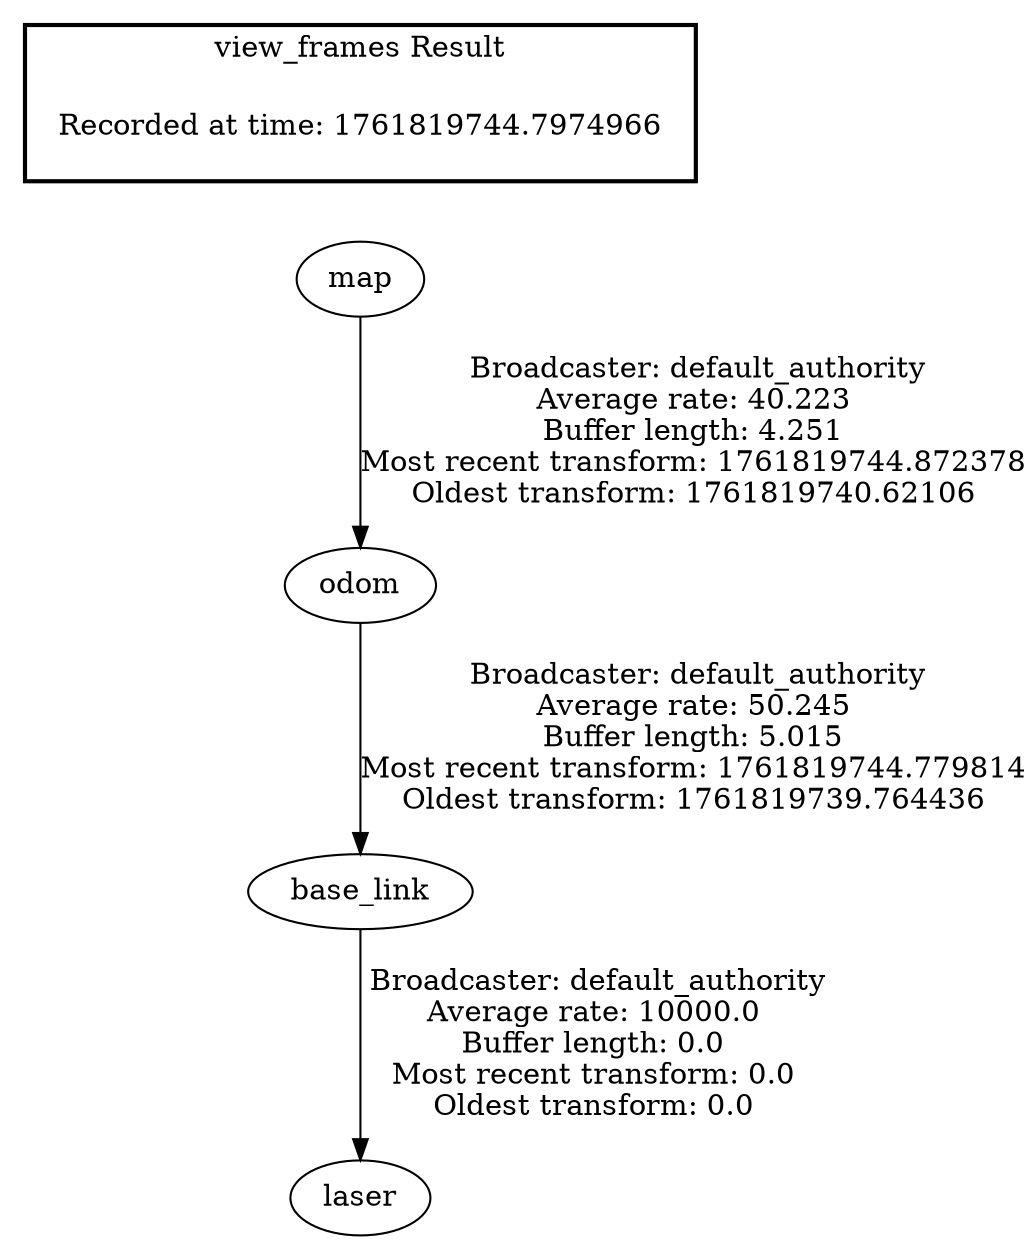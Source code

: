 digraph G {
"odom" -> "base_link"[label=" Broadcaster: default_authority\nAverage rate: 50.245\nBuffer length: 5.015\nMost recent transform: 1761819744.779814\nOldest transform: 1761819739.764436\n"];
"map" -> "odom"[label=" Broadcaster: default_authority\nAverage rate: 40.223\nBuffer length: 4.251\nMost recent transform: 1761819744.872378\nOldest transform: 1761819740.62106\n"];
"base_link" -> "laser"[label=" Broadcaster: default_authority\nAverage rate: 10000.0\nBuffer length: 0.0\nMost recent transform: 0.0\nOldest transform: 0.0\n"];
edge [style=invis];
 subgraph cluster_legend { style=bold; color=black; label ="view_frames Result";
"Recorded at time: 1761819744.7974966"[ shape=plaintext ] ;
}->"map";
}